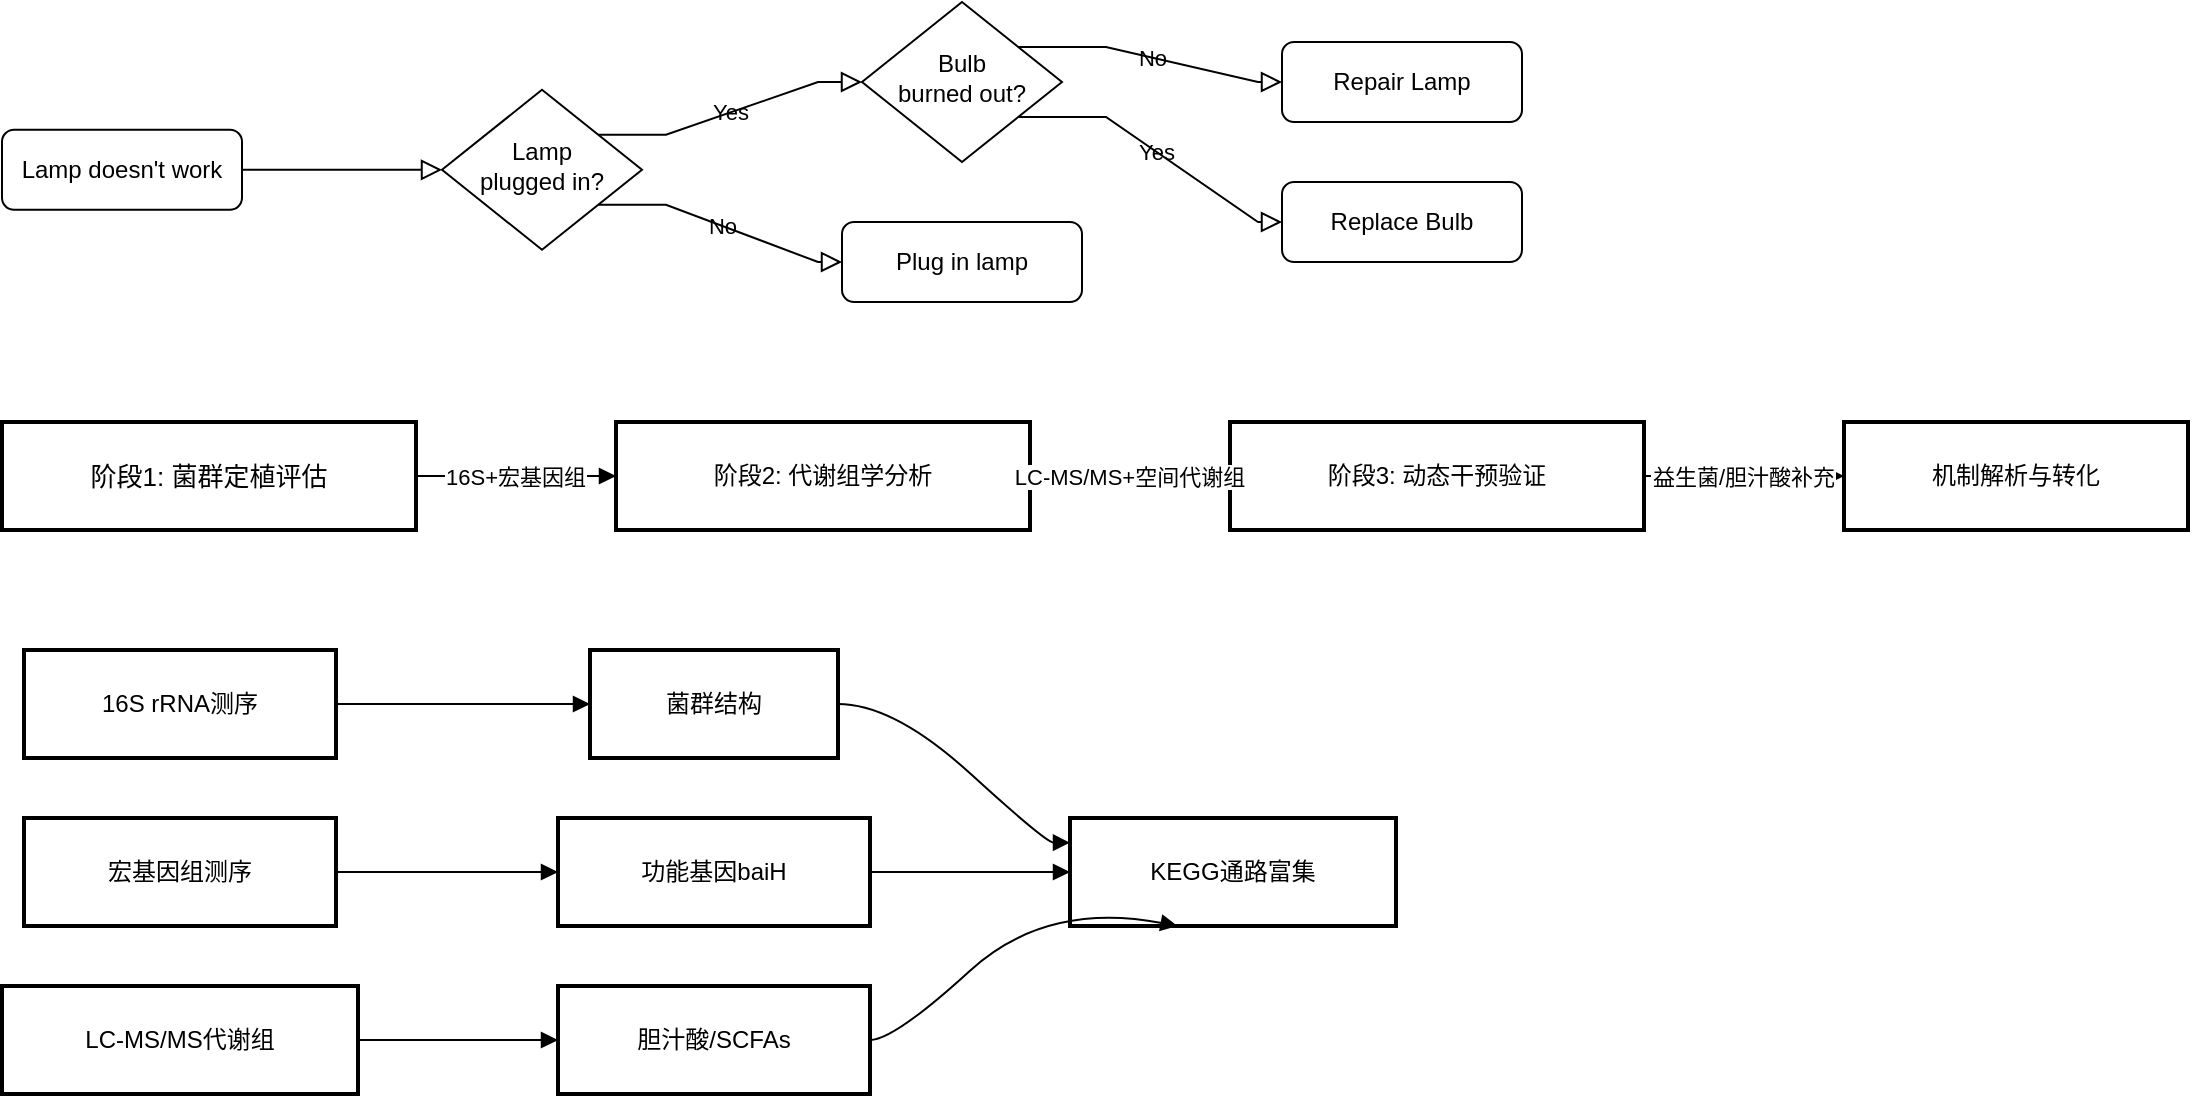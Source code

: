 <mxfile version="26.2.14">
  <diagram id="C5RBs43oDa-KdzZeNtuy" name="Page-1">
    <mxGraphModel dx="2245" dy="762" grid="1" gridSize="10" guides="1" tooltips="1" connect="1" arrows="1" fold="1" page="1" pageScale="1" pageWidth="827" pageHeight="1169" math="0" shadow="0">
      <root>
        <mxCell id="WIyWlLk6GJQsqaUBKTNV-0" />
        <mxCell id="WIyWlLk6GJQsqaUBKTNV-1" parent="WIyWlLk6GJQsqaUBKTNV-0" />
        <mxCell id="WIyWlLk6GJQsqaUBKTNV-2" value="" style="rounded=0;html=1;jettySize=auto;orthogonalLoop=1;fontSize=11;endArrow=block;endFill=0;endSize=8;strokeWidth=1;shadow=0;labelBackgroundColor=none;edgeStyle=orthogonalEdgeStyle;noEdgeStyle=1;orthogonal=1;" parent="WIyWlLk6GJQsqaUBKTNV-1" source="WIyWlLk6GJQsqaUBKTNV-3" target="WIyWlLk6GJQsqaUBKTNV-6" edge="1">
          <mxGeometry relative="1" as="geometry">
            <Array as="points">
              <mxPoint x="132" y="83.889" />
              <mxPoint x="208" y="83.889" />
            </Array>
          </mxGeometry>
        </mxCell>
        <mxCell id="WIyWlLk6GJQsqaUBKTNV-3" value="Lamp doesn&#39;t work" style="rounded=1;whiteSpace=wrap;html=1;fontSize=12;glass=0;strokeWidth=1;shadow=0;" parent="WIyWlLk6GJQsqaUBKTNV-1" vertex="1">
          <mxGeometry y="63.889" width="120" height="40" as="geometry" />
        </mxCell>
        <mxCell id="WIyWlLk6GJQsqaUBKTNV-4" value="Yes" style="rounded=0;html=1;jettySize=auto;orthogonalLoop=1;fontSize=11;endArrow=block;endFill=0;endSize=8;strokeWidth=1;shadow=0;labelBackgroundColor=none;edgeStyle=orthogonalEdgeStyle;noEdgeStyle=1;orthogonal=1;" parent="WIyWlLk6GJQsqaUBKTNV-1" source="WIyWlLk6GJQsqaUBKTNV-6" target="WIyWlLk6GJQsqaUBKTNV-10" edge="1">
          <mxGeometry relative="1" as="geometry">
            <mxPoint as="offset" />
            <Array as="points">
              <mxPoint x="332" y="66.389" />
              <mxPoint x="408" y="40" />
            </Array>
          </mxGeometry>
        </mxCell>
        <mxCell id="WIyWlLk6GJQsqaUBKTNV-5" value="No" style="edgeStyle=orthogonalEdgeStyle;rounded=0;html=1;jettySize=auto;orthogonalLoop=1;fontSize=11;endArrow=block;endFill=0;endSize=8;strokeWidth=1;shadow=0;labelBackgroundColor=none;noEdgeStyle=1;orthogonal=1;" parent="WIyWlLk6GJQsqaUBKTNV-1" source="WIyWlLk6GJQsqaUBKTNV-6" target="WIyWlLk6GJQsqaUBKTNV-7" edge="1">
          <mxGeometry relative="1" as="geometry">
            <mxPoint as="offset" />
            <Array as="points">
              <mxPoint x="332" y="101.389" />
              <mxPoint x="408" y="130" />
            </Array>
          </mxGeometry>
        </mxCell>
        <mxCell id="WIyWlLk6GJQsqaUBKTNV-6" value="Lamp&lt;br&gt;plugged in?" style="rhombus;whiteSpace=wrap;html=1;shadow=0;fontFamily=Helvetica;fontSize=12;align=center;strokeWidth=1;spacing=6;spacingTop=-4;" parent="WIyWlLk6GJQsqaUBKTNV-1" vertex="1">
          <mxGeometry x="220" y="43.889" width="100" height="80" as="geometry" />
        </mxCell>
        <mxCell id="WIyWlLk6GJQsqaUBKTNV-7" value="Plug in lamp" style="rounded=1;whiteSpace=wrap;html=1;fontSize=12;glass=0;strokeWidth=1;shadow=0;" parent="WIyWlLk6GJQsqaUBKTNV-1" vertex="1">
          <mxGeometry x="420" y="110" width="120" height="40" as="geometry" />
        </mxCell>
        <mxCell id="WIyWlLk6GJQsqaUBKTNV-8" value="No" style="rounded=0;html=1;jettySize=auto;orthogonalLoop=1;fontSize=11;endArrow=block;endFill=0;endSize=8;strokeWidth=1;shadow=0;labelBackgroundColor=none;edgeStyle=orthogonalEdgeStyle;noEdgeStyle=1;orthogonal=1;" parent="WIyWlLk6GJQsqaUBKTNV-1" source="WIyWlLk6GJQsqaUBKTNV-10" target="WIyWlLk6GJQsqaUBKTNV-11" edge="1">
          <mxGeometry relative="1" as="geometry">
            <mxPoint as="offset" />
            <Array as="points">
              <mxPoint x="552" y="22.5" />
              <mxPoint x="628" y="40" />
            </Array>
          </mxGeometry>
        </mxCell>
        <mxCell id="WIyWlLk6GJQsqaUBKTNV-9" value="Yes" style="edgeStyle=orthogonalEdgeStyle;rounded=0;html=1;jettySize=auto;orthogonalLoop=1;fontSize=11;endArrow=block;endFill=0;endSize=8;strokeWidth=1;shadow=0;labelBackgroundColor=none;noEdgeStyle=1;orthogonal=1;" parent="WIyWlLk6GJQsqaUBKTNV-1" source="WIyWlLk6GJQsqaUBKTNV-10" target="WIyWlLk6GJQsqaUBKTNV-12" edge="1">
          <mxGeometry relative="1" as="geometry">
            <mxPoint as="offset" />
            <Array as="points">
              <mxPoint x="552" y="57.5" />
              <mxPoint x="628" y="110" />
            </Array>
          </mxGeometry>
        </mxCell>
        <mxCell id="WIyWlLk6GJQsqaUBKTNV-10" value="Bulb&lt;br&gt;burned out?" style="rhombus;whiteSpace=wrap;html=1;shadow=0;fontFamily=Helvetica;fontSize=12;align=center;strokeWidth=1;spacing=6;spacingTop=-4;" parent="WIyWlLk6GJQsqaUBKTNV-1" vertex="1">
          <mxGeometry x="430" width="100" height="80" as="geometry" />
        </mxCell>
        <mxCell id="WIyWlLk6GJQsqaUBKTNV-11" value="Repair Lamp" style="rounded=1;whiteSpace=wrap;html=1;fontSize=12;glass=0;strokeWidth=1;shadow=0;" parent="WIyWlLk6GJQsqaUBKTNV-1" vertex="1">
          <mxGeometry x="640" y="20" width="120" height="40" as="geometry" />
        </mxCell>
        <mxCell id="WIyWlLk6GJQsqaUBKTNV-12" value="Replace Bulb" style="rounded=1;whiteSpace=wrap;html=1;fontSize=12;glass=0;strokeWidth=1;shadow=0;" parent="WIyWlLk6GJQsqaUBKTNV-1" vertex="1">
          <mxGeometry x="640" y="90" width="120" height="40" as="geometry" />
        </mxCell>
        <mxCell id="UxKD9DWt1Z58ymgm7l88-0" value="阶段1: 菌群定植评估" style="whiteSpace=wrap;strokeWidth=2;fontSize=13;" vertex="1" parent="WIyWlLk6GJQsqaUBKTNV-1">
          <mxGeometry y="210" width="207" height="54" as="geometry" />
        </mxCell>
        <mxCell id="UxKD9DWt1Z58ymgm7l88-1" value="阶段2: 代谢组学分析" style="whiteSpace=wrap;strokeWidth=2;" vertex="1" parent="WIyWlLk6GJQsqaUBKTNV-1">
          <mxGeometry x="307" y="210" width="207" height="54" as="geometry" />
        </mxCell>
        <mxCell id="UxKD9DWt1Z58ymgm7l88-2" value="阶段3: 动态干预验证" style="whiteSpace=wrap;strokeWidth=2;" vertex="1" parent="WIyWlLk6GJQsqaUBKTNV-1">
          <mxGeometry x="614" y="210" width="207" height="54" as="geometry" />
        </mxCell>
        <mxCell id="UxKD9DWt1Z58ymgm7l88-3" value="机制解析与转化" style="whiteSpace=wrap;strokeWidth=2;" vertex="1" parent="WIyWlLk6GJQsqaUBKTNV-1">
          <mxGeometry x="921" y="210" width="172" height="54" as="geometry" />
        </mxCell>
        <mxCell id="UxKD9DWt1Z58ymgm7l88-4" value="16S+宏基因组" style="curved=1;startArrow=none;endArrow=block;rounded=0;noEdgeStyle=1;orthogonal=1;edgeStyle=orthogonalEdgeStyle;" edge="1" parent="WIyWlLk6GJQsqaUBKTNV-1" source="UxKD9DWt1Z58ymgm7l88-0" target="UxKD9DWt1Z58ymgm7l88-1">
          <mxGeometry relative="1" as="geometry">
            <Array as="points">
              <mxPoint x="219" y="237" />
              <mxPoint x="295" y="237" />
            </Array>
          </mxGeometry>
        </mxCell>
        <mxCell id="UxKD9DWt1Z58ymgm7l88-5" value="LC-MS/MS+空间代谢组" style="curved=1;startArrow=none;endArrow=block;rounded=0;noEdgeStyle=1;orthogonal=1;edgeStyle=orthogonalEdgeStyle;" edge="1" parent="WIyWlLk6GJQsqaUBKTNV-1" source="UxKD9DWt1Z58ymgm7l88-1" target="UxKD9DWt1Z58ymgm7l88-2">
          <mxGeometry relative="1" as="geometry">
            <Array as="points">
              <mxPoint x="526" y="237" />
              <mxPoint x="602" y="237" />
            </Array>
          </mxGeometry>
        </mxCell>
        <mxCell id="UxKD9DWt1Z58ymgm7l88-6" value="益生菌/胆汁酸补充" style="curved=1;startArrow=none;endArrow=block;rounded=0;noEdgeStyle=1;orthogonal=1;edgeStyle=orthogonalEdgeStyle;" edge="1" parent="WIyWlLk6GJQsqaUBKTNV-1" source="UxKD9DWt1Z58ymgm7l88-2" target="UxKD9DWt1Z58ymgm7l88-3">
          <mxGeometry relative="1" as="geometry">
            <Array as="points">
              <mxPoint x="833" y="237" />
              <mxPoint x="909" y="237" />
            </Array>
          </mxGeometry>
        </mxCell>
        <mxCell id="UxKD9DWt1Z58ymgm7l88-7" value="16S rRNA测序" style="whiteSpace=wrap;strokeWidth=2;" vertex="1" parent="WIyWlLk6GJQsqaUBKTNV-1">
          <mxGeometry x="11" y="324" width="156" height="54" as="geometry" />
        </mxCell>
        <mxCell id="UxKD9DWt1Z58ymgm7l88-8" value="菌群结构" style="whiteSpace=wrap;strokeWidth=2;" vertex="1" parent="WIyWlLk6GJQsqaUBKTNV-1">
          <mxGeometry x="294" y="324" width="124" height="54" as="geometry" />
        </mxCell>
        <mxCell id="UxKD9DWt1Z58ymgm7l88-9" value="宏基因组测序" style="whiteSpace=wrap;strokeWidth=2;" vertex="1" parent="WIyWlLk6GJQsqaUBKTNV-1">
          <mxGeometry x="11" y="408" width="156" height="54" as="geometry" />
        </mxCell>
        <mxCell id="UxKD9DWt1Z58ymgm7l88-10" value="功能基因baiH" style="whiteSpace=wrap;strokeWidth=2;" vertex="1" parent="WIyWlLk6GJQsqaUBKTNV-1">
          <mxGeometry x="278" y="408" width="156" height="54" as="geometry" />
        </mxCell>
        <mxCell id="UxKD9DWt1Z58ymgm7l88-11" value="LC-MS/MS代谢组" style="whiteSpace=wrap;strokeWidth=2;" vertex="1" parent="WIyWlLk6GJQsqaUBKTNV-1">
          <mxGeometry y="492" width="178" height="54" as="geometry" />
        </mxCell>
        <mxCell id="UxKD9DWt1Z58ymgm7l88-12" value="胆汁酸/SCFAs" style="whiteSpace=wrap;strokeWidth=2;" vertex="1" parent="WIyWlLk6GJQsqaUBKTNV-1">
          <mxGeometry x="278" y="492" width="156" height="54" as="geometry" />
        </mxCell>
        <mxCell id="UxKD9DWt1Z58ymgm7l88-13" value="KEGG通路富集" style="whiteSpace=wrap;strokeWidth=2;" vertex="1" parent="WIyWlLk6GJQsqaUBKTNV-1">
          <mxGeometry x="534" y="408" width="163" height="54" as="geometry" />
        </mxCell>
        <mxCell id="UxKD9DWt1Z58ymgm7l88-14" value="" style="curved=1;startArrow=none;endArrow=block;rounded=0;noEdgeStyle=1;orthogonal=1;edgeStyle=orthogonalEdgeStyle;" edge="1" parent="WIyWlLk6GJQsqaUBKTNV-1" source="UxKD9DWt1Z58ymgm7l88-7" target="UxKD9DWt1Z58ymgm7l88-8">
          <mxGeometry relative="1" as="geometry">
            <Array as="points">
              <mxPoint x="190" y="351" />
              <mxPoint x="266" y="351" />
            </Array>
          </mxGeometry>
        </mxCell>
        <mxCell id="UxKD9DWt1Z58ymgm7l88-15" value="" style="curved=1;startArrow=none;endArrow=block;rounded=0;noEdgeStyle=1;orthogonal=1;edgeStyle=orthogonalEdgeStyle;" edge="1" parent="WIyWlLk6GJQsqaUBKTNV-1" source="UxKD9DWt1Z58ymgm7l88-9" target="UxKD9DWt1Z58ymgm7l88-10">
          <mxGeometry relative="1" as="geometry">
            <Array as="points">
              <mxPoint x="190" y="435" />
              <mxPoint x="266" y="435" />
            </Array>
          </mxGeometry>
        </mxCell>
        <mxCell id="UxKD9DWt1Z58ymgm7l88-16" value="" style="curved=1;startArrow=none;endArrow=block;rounded=0;noEdgeStyle=1;orthogonal=1;edgeStyle=orthogonalEdgeStyle;" edge="1" parent="WIyWlLk6GJQsqaUBKTNV-1" source="UxKD9DWt1Z58ymgm7l88-11" target="UxKD9DWt1Z58ymgm7l88-12">
          <mxGeometry relative="1" as="geometry">
            <Array as="points">
              <mxPoint x="190" y="519" />
              <mxPoint x="266" y="519" />
            </Array>
          </mxGeometry>
        </mxCell>
        <mxCell id="UxKD9DWt1Z58ymgm7l88-17" value="" style="curved=1;startArrow=none;endArrow=block;rounded=0;noEdgeStyle=1;orthogonal=1;edgeStyle=orthogonalEdgeStyle;" edge="1" parent="WIyWlLk6GJQsqaUBKTNV-1" source="UxKD9DWt1Z58ymgm7l88-8" target="UxKD9DWt1Z58ymgm7l88-13">
          <mxGeometry relative="1" as="geometry">
            <Array as="points">
              <mxPoint x="446" y="351" />
              <mxPoint x="522" y="420.333" />
            </Array>
          </mxGeometry>
        </mxCell>
        <mxCell id="UxKD9DWt1Z58ymgm7l88-18" value="" style="curved=1;startArrow=none;endArrow=block;exitX=1;exitY=0.5;entryX=0;entryY=0.5;rounded=0;noEdgeStyle=1;orthogonal=1;" edge="1" parent="WIyWlLk6GJQsqaUBKTNV-1" source="UxKD9DWt1Z58ymgm7l88-10" target="UxKD9DWt1Z58ymgm7l88-13">
          <mxGeometry relative="1" as="geometry">
            <Array as="points">
              <mxPoint x="446" y="435" />
              <mxPoint x="520" y="435" />
            </Array>
          </mxGeometry>
        </mxCell>
        <mxCell id="UxKD9DWt1Z58ymgm7l88-19" value="" style="curved=1;startArrow=none;endArrow=block;exitX=1;exitY=0.5;entryX=0.33;entryY=1;rounded=0;noEdgeStyle=1;orthogonal=1;" edge="1" parent="WIyWlLk6GJQsqaUBKTNV-1" source="UxKD9DWt1Z58ymgm7l88-12" target="UxKD9DWt1Z58ymgm7l88-13">
          <mxGeometry relative="1" as="geometry">
            <Array as="points">
              <mxPoint x="446" y="519" />
              <mxPoint x="522" y="449.667" />
            </Array>
          </mxGeometry>
        </mxCell>
      </root>
    </mxGraphModel>
  </diagram>
</mxfile>
